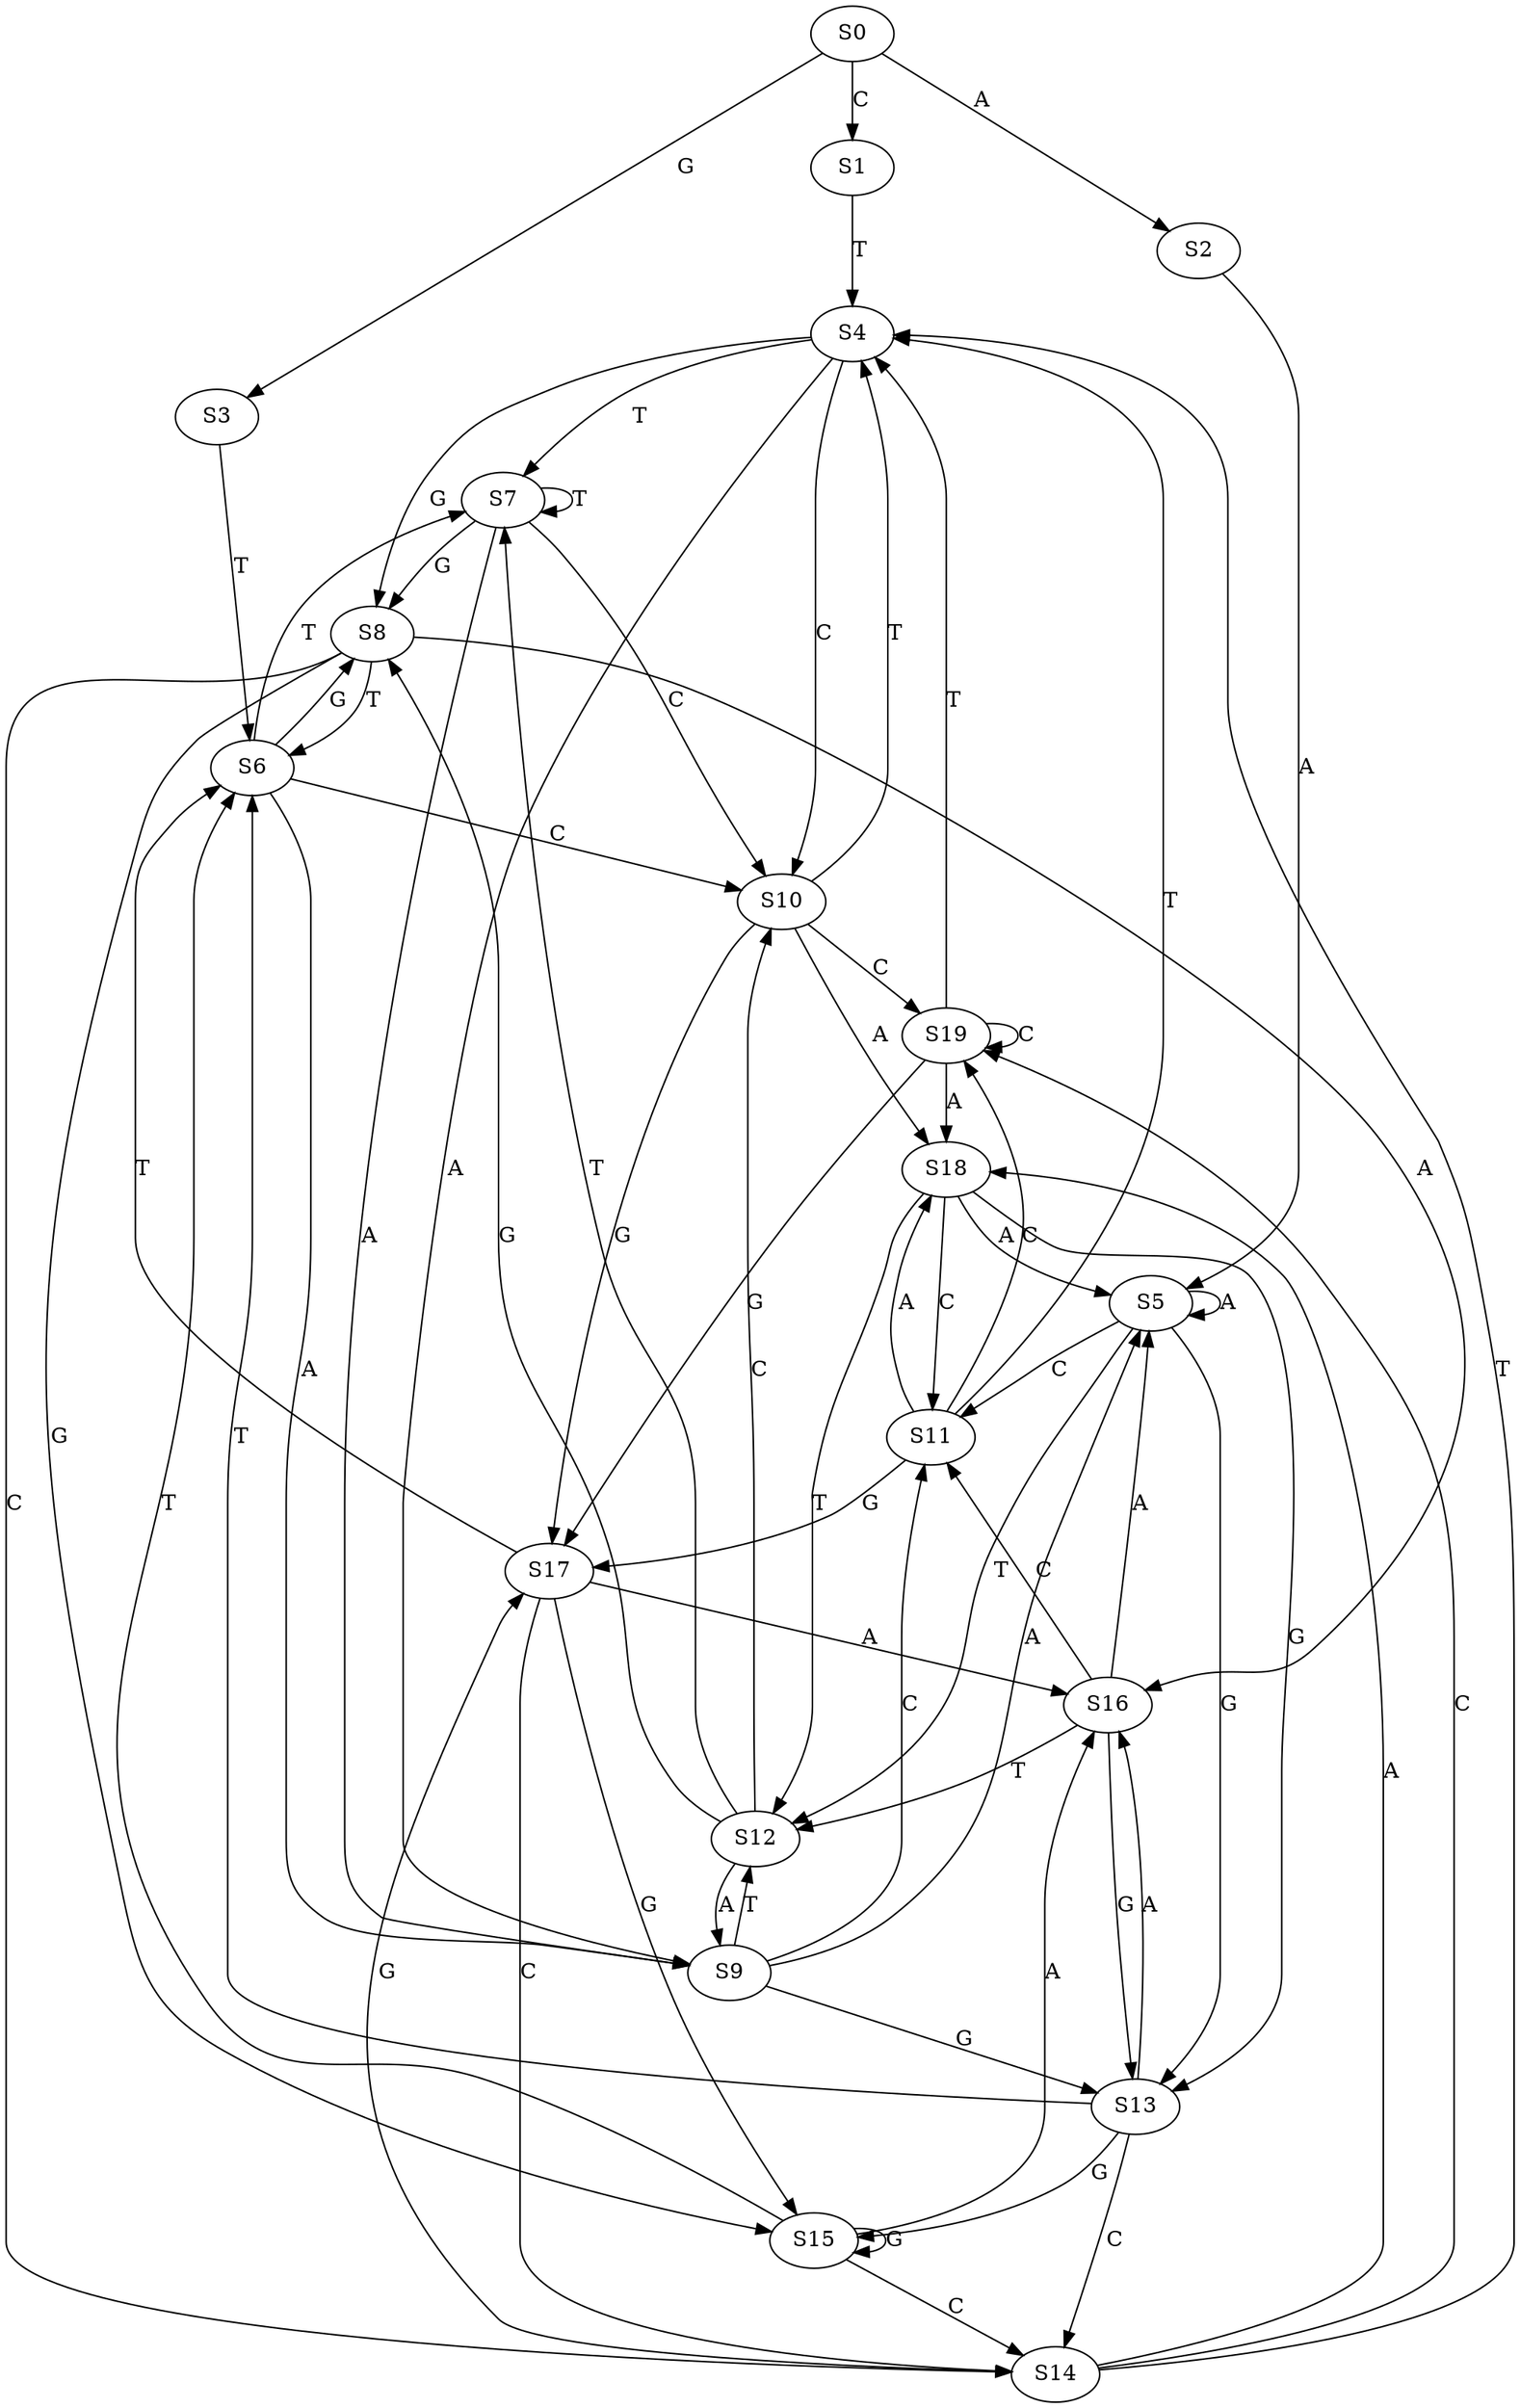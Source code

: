 strict digraph  {
	S0 -> S1 [ label = C ];
	S0 -> S2 [ label = A ];
	S0 -> S3 [ label = G ];
	S1 -> S4 [ label = T ];
	S2 -> S5 [ label = A ];
	S3 -> S6 [ label = T ];
	S4 -> S7 [ label = T ];
	S4 -> S8 [ label = G ];
	S4 -> S9 [ label = A ];
	S4 -> S10 [ label = C ];
	S5 -> S11 [ label = C ];
	S5 -> S5 [ label = A ];
	S5 -> S12 [ label = T ];
	S5 -> S13 [ label = G ];
	S6 -> S9 [ label = A ];
	S6 -> S10 [ label = C ];
	S6 -> S7 [ label = T ];
	S6 -> S8 [ label = G ];
	S7 -> S9 [ label = A ];
	S7 -> S10 [ label = C ];
	S7 -> S7 [ label = T ];
	S7 -> S8 [ label = G ];
	S8 -> S14 [ label = C ];
	S8 -> S15 [ label = G ];
	S8 -> S16 [ label = A ];
	S8 -> S6 [ label = T ];
	S9 -> S13 [ label = G ];
	S9 -> S11 [ label = C ];
	S9 -> S5 [ label = A ];
	S9 -> S12 [ label = T ];
	S10 -> S17 [ label = G ];
	S10 -> S18 [ label = A ];
	S10 -> S19 [ label = C ];
	S10 -> S4 [ label = T ];
	S11 -> S19 [ label = C ];
	S11 -> S18 [ label = A ];
	S11 -> S4 [ label = T ];
	S11 -> S17 [ label = G ];
	S12 -> S10 [ label = C ];
	S12 -> S9 [ label = A ];
	S12 -> S7 [ label = T ];
	S12 -> S8 [ label = G ];
	S13 -> S16 [ label = A ];
	S13 -> S15 [ label = G ];
	S13 -> S6 [ label = T ];
	S13 -> S14 [ label = C ];
	S14 -> S4 [ label = T ];
	S14 -> S19 [ label = C ];
	S14 -> S18 [ label = A ];
	S14 -> S17 [ label = G ];
	S15 -> S14 [ label = C ];
	S15 -> S15 [ label = G ];
	S15 -> S6 [ label = T ];
	S15 -> S16 [ label = A ];
	S16 -> S5 [ label = A ];
	S16 -> S11 [ label = C ];
	S16 -> S13 [ label = G ];
	S16 -> S12 [ label = T ];
	S17 -> S14 [ label = C ];
	S17 -> S16 [ label = A ];
	S17 -> S6 [ label = T ];
	S17 -> S15 [ label = G ];
	S18 -> S13 [ label = G ];
	S18 -> S12 [ label = T ];
	S18 -> S5 [ label = A ];
	S18 -> S11 [ label = C ];
	S19 -> S17 [ label = G ];
	S19 -> S4 [ label = T ];
	S19 -> S18 [ label = A ];
	S19 -> S19 [ label = C ];
}

